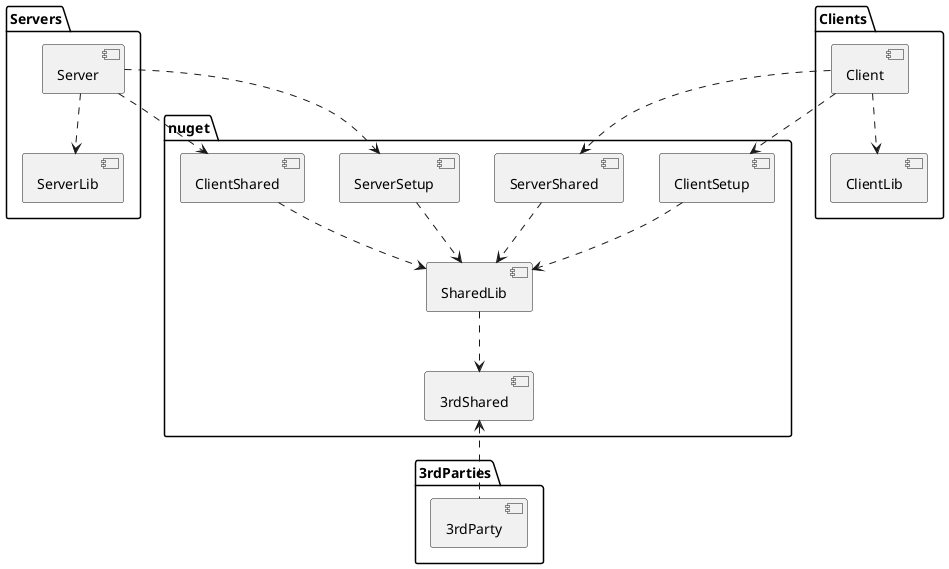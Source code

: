 @startuml

package nuget {
    [ServerSetup]
    [ClientSetup]
    [ClientShared]
    [SharedLib]
    [ServerShared]
    [3rdShared]
}
package Servers {
    [Server]
    [ServerLib]
}
package Clients {
    [Client]
    [ClientLib]
}
package 3rdParties {
    [3rdParty]
    [ClientLib]
}

[Server] ..> [ClientShared]
[Server] ..> [ServerSetup]
[Server] ..> [ServerLib]
[ClientShared] ..> [SharedLib]
[ServerSetup] ..> [SharedLib]

[Client] ..> [ClientSetup]
[Client] ..> [ClientLib]
[Client] ..> [ServerShared]
[ServerShared] ..> [SharedLib]
[ClientSetup] ..> [SharedLib]

[SharedLib] ..> [3rdShared]
[3rdShared] <.. [3rdParty]

@enduml